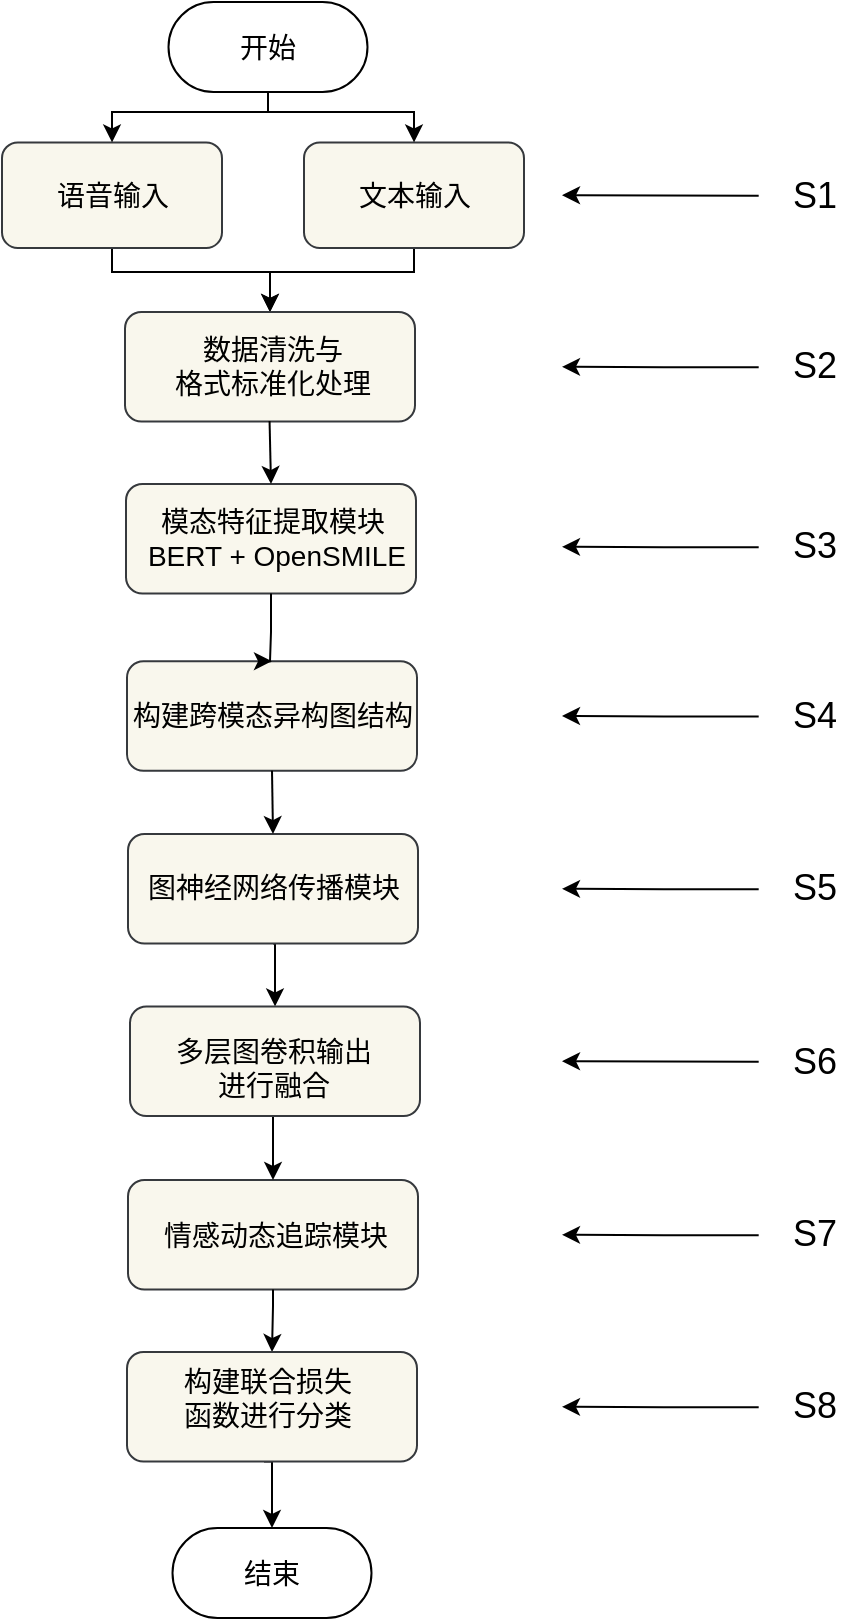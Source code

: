 <mxfile version="26.2.14" pages="4">
  <diagram name="第 1 页" id="-5zLvwGyorfwwbm9Q8AV">
    <mxGraphModel dx="1097" dy="555" grid="1" gridSize="10" guides="1" tooltips="1" connect="1" arrows="1" fold="1" page="1" pageScale="1" pageWidth="827" pageHeight="1169" math="0" shadow="0">
      <root>
        <mxCell id="0" />
        <mxCell id="1" parent="0" />
        <mxCell id="ZwqTz3mZqoYTXEijbGi5-27" value="&lt;span style=&quot;color: rgba(0, 0, 0, 0); font-family: monospace; font-size: 0px; text-align: start; text-wrap-mode: nowrap;&quot;&gt;%3CmxGraphModel%3E%3Croot%3E%3CmxCell%20id%3D%220%22%2F%3E%3CmxCell%20id%3D%221%22%20parent%3D%220%22%2F%3E%3CmxCell%20id%3D%222%22%20value%3D%22%22%20style%3D%22rounded%3D1%3BwhiteSpace%3Dwrap%3Bhtml%3D1%3BfillColor%3D%23f9f7ed%3BstrokeColor%3D%2336393d%3B%22%20vertex%3D%221%22%20parent%3D%221%22%3E%3CmxGeometry%20x%3D%22308%22%20y%3D%22270%22%20width%3D%22145%22%20height%3D%2270%22%20as%3D%22geometry%22%2F%3E%3C%2FmxCell%3E%3C%2Froot%3E%3C%2FmxGraphModel%3E&lt;/span&gt;" style="rounded=1;whiteSpace=wrap;html=1;fillColor=#f9f7ed;strokeColor=#36393d;" vertex="1" parent="1">
          <mxGeometry x="311" y="266" width="145" height="54.8" as="geometry" />
        </mxCell>
        <mxCell id="ZwqTz3mZqoYTXEijbGi5-28" value="&lt;span style=&quot;color: rgba(0, 0, 0, 0); font-family: monospace; font-size: 0px; text-align: start; text-wrap-mode: nowrap;&quot;&gt;%3CmxGraphModel%3E%3Croot%3E%3CmxCell%20id%3D%220%22%2F%3E%3CmxCell%20id%3D%221%22%20parent%3D%220%22%2F%3E%3CmxCell%20id%3D%222%22%20value%3D%22%22%20style%3D%22rounded%3D1%3BwhiteSpace%3Dwrap%3Bhtml%3D1%3BfillColor%3D%23f9f7ed%3BstrokeColor%3D%2336393d%3B%22%20vertex%3D%221%22%20parent%3D%221%22%3E%3CmxGeometry%20x%3D%22308%22%20y%3D%22270%22%20width%3D%22145%22%20height%3D%2270%22%20as%3D%22geometry%22%2F%3E%3C%2FmxCell%3E%3C%2Froot%3E%3C%2FmxGraphModel%3E&lt;/span&gt;" style="rounded=1;whiteSpace=wrap;html=1;fillColor=#f9f7ed;strokeColor=#36393d;" vertex="1" parent="1">
          <mxGeometry x="311.5" y="354.6" width="145" height="54.8" as="geometry" />
        </mxCell>
        <mxCell id="ZwqTz3mZqoYTXEijbGi5-64" style="edgeStyle=orthogonalEdgeStyle;rounded=0;orthogonalLoop=1;jettySize=auto;html=1;exitX=0.5;exitY=1;exitDx=0;exitDy=0;entryX=0.5;entryY=0;entryDx=0;entryDy=0;" edge="1" parent="1" source="ZwqTz3mZqoYTXEijbGi5-29" target="ZwqTz3mZqoYTXEijbGi5-62">
          <mxGeometry relative="1" as="geometry" />
        </mxCell>
        <mxCell id="ZwqTz3mZqoYTXEijbGi5-29" value="&lt;span style=&quot;color: rgba(0, 0, 0, 0); font-family: monospace; font-size: 0px; text-align: start; text-wrap-mode: nowrap;&quot;&gt;%3CmxGraphModel%3E%3Croot%3E%3CmxCell%20id%3D%220%22%2F%3E%3CmxCell%20id%3D%221%22%20parent%3D%220%22%2F%3E%3CmxCell%20id%3D%222%22%20value%3D%22%22%20style%3D%22rounded%3D1%3BwhiteSpace%3Dwrap%3Bhtml%3D1%3BfillColor%3D%23f9f7ed%3BstrokeColor%3D%2336393d%3B%22%20vertex%3D%221%22%20parent%3D%221%22%3E%3CmxGeometry%20x%3D%22308%22%20y%3D%22270%22%20width%3D%22145%22%20height%3D%2270%22%20as%3D%22geometry%22%2F%3E%3C%2FmxCell%3E%3C%2Froot%3E%3C%2FmxGraphModel%3E&lt;/span&gt;" style="rounded=1;whiteSpace=wrap;html=1;fillColor=#f9f7ed;strokeColor=#36393d;" vertex="1" parent="1">
          <mxGeometry x="312" y="441" width="145" height="54.8" as="geometry" />
        </mxCell>
        <mxCell id="ZwqTz3mZqoYTXEijbGi5-30" value="&lt;span style=&quot;color: rgba(0, 0, 0, 0); font-family: monospace; font-size: 0px; text-align: start; text-wrap-mode: nowrap;&quot;&gt;%3CmxGraphModel%3E%3Croot%3E%3CmxCell%20id%3D%220%22%2F%3E%3CmxCell%20id%3D%221%22%20parent%3D%220%22%2F%3E%3CmxCell%20id%3D%222%22%20value%3D%22%22%20style%3D%22rounded%3D1%3BwhiteSpace%3Dwrap%3Bhtml%3D1%3BfillColor%3D%23f9f7ed%3BstrokeColor%3D%2336393d%3B%22%20vertex%3D%221%22%20parent%3D%221%22%3E%3CmxGeometry%20x%3D%22308%22%20y%3D%22270%22%20width%3D%22145%22%20height%3D%2270%22%20as%3D%22geometry%22%2F%3E%3C%2FmxCell%3E%3C%2Froot%3E%3C%2FmxGraphModel%3E&lt;/span&gt;" style="rounded=1;whiteSpace=wrap;html=1;fillColor=#f9f7ed;strokeColor=#36393d;" vertex="1" parent="1">
          <mxGeometry x="312" y="614" width="145" height="54.8" as="geometry" />
        </mxCell>
        <mxCell id="ZwqTz3mZqoYTXEijbGi5-38" style="edgeStyle=orthogonalEdgeStyle;rounded=0;orthogonalLoop=1;jettySize=auto;html=1;exitX=0.5;exitY=1;exitDx=0;exitDy=0;entryX=0.5;entryY=0;entryDx=0;entryDy=0;" edge="1" parent="1" source="ZwqTz3mZqoYTXEijbGi5-3" target="ZwqTz3mZqoYTXEijbGi5-18">
          <mxGeometry relative="1" as="geometry">
            <Array as="points">
              <mxPoint x="304" y="160" />
              <mxPoint x="383" y="160" />
            </Array>
          </mxGeometry>
        </mxCell>
        <mxCell id="ZwqTz3mZqoYTXEijbGi5-3" value="" style="rounded=1;whiteSpace=wrap;html=1;fillColor=#f9f7ed;strokeColor=#36393d;" vertex="1" parent="1">
          <mxGeometry x="249" y="95.2" width="110" height="52.8" as="geometry" />
        </mxCell>
        <mxCell id="ZwqTz3mZqoYTXEijbGi5-6" value="语音输入" style="text;html=1;align=center;verticalAlign=middle;resizable=0;points=[];autosize=1;strokeColor=none;fillColor=none;fontSize=14;" vertex="1" parent="1">
          <mxGeometry x="264" y="107.2" width="80" height="30" as="geometry" />
        </mxCell>
        <mxCell id="ZwqTz3mZqoYTXEijbGi5-39" style="edgeStyle=orthogonalEdgeStyle;rounded=0;orthogonalLoop=1;jettySize=auto;html=1;exitX=0.5;exitY=1;exitDx=0;exitDy=0;entryX=0.5;entryY=0;entryDx=0;entryDy=0;" edge="1" parent="1" source="ZwqTz3mZqoYTXEijbGi5-8" target="ZwqTz3mZqoYTXEijbGi5-18">
          <mxGeometry relative="1" as="geometry">
            <Array as="points">
              <mxPoint x="455" y="160" />
              <mxPoint x="383" y="160" />
            </Array>
          </mxGeometry>
        </mxCell>
        <mxCell id="ZwqTz3mZqoYTXEijbGi5-48" style="edgeStyle=orthogonalEdgeStyle;rounded=0;orthogonalLoop=1;jettySize=auto;html=1;exitX=-0.053;exitY=0.506;exitDx=0;exitDy=0;exitPerimeter=0;" edge="1" parent="1" source="ZwqTz3mZqoYTXEijbGi5-47">
          <mxGeometry relative="1" as="geometry">
            <mxPoint x="529" y="121.6" as="targetPoint" />
            <mxPoint x="589" y="121.583" as="sourcePoint" />
          </mxGeometry>
        </mxCell>
        <mxCell id="ZwqTz3mZqoYTXEijbGi5-8" value="" style="rounded=1;whiteSpace=wrap;html=1;fillColor=#f9f7ed;strokeColor=#36393d;" vertex="1" parent="1">
          <mxGeometry x="400" y="95.2" width="110" height="52.8" as="geometry" />
        </mxCell>
        <mxCell id="ZwqTz3mZqoYTXEijbGi5-9" value="文本输入" style="text;html=1;align=center;verticalAlign=middle;resizable=0;points=[];autosize=1;strokeColor=none;fillColor=none;fontSize=14;" vertex="1" parent="1">
          <mxGeometry x="415" y="107.2" width="80" height="30" as="geometry" />
        </mxCell>
        <mxCell id="ZwqTz3mZqoYTXEijbGi5-14" value="&lt;div&gt;模态特征提取模块&amp;nbsp;&lt;/div&gt;&lt;div&gt;&lt;span style=&quot;background-color: transparent; color: light-dark(rgb(0, 0, 0), rgb(255, 255, 255));&quot;&gt;BERT + OpenSMILE&lt;/span&gt;&lt;/div&gt;" style="text;html=1;align=center;verticalAlign=middle;resizable=0;points=[];autosize=1;strokeColor=none;fillColor=none;fontSize=14;" vertex="1" parent="1">
          <mxGeometry x="311" y="268.4" width="150" height="50" as="geometry" />
        </mxCell>
        <mxCell id="ZwqTz3mZqoYTXEijbGi5-33" style="edgeStyle=orthogonalEdgeStyle;rounded=0;orthogonalLoop=1;jettySize=auto;html=1;exitX=0.5;exitY=1;exitDx=0;exitDy=0;entryX=0.5;entryY=0;entryDx=0;entryDy=0;" edge="1" parent="1" source="ZwqTz3mZqoYTXEijbGi5-17" target="ZwqTz3mZqoYTXEijbGi5-3">
          <mxGeometry relative="1" as="geometry">
            <Array as="points">
              <mxPoint x="382" y="80" />
              <mxPoint x="304" y="80" />
            </Array>
          </mxGeometry>
        </mxCell>
        <mxCell id="ZwqTz3mZqoYTXEijbGi5-34" style="edgeStyle=orthogonalEdgeStyle;rounded=0;orthogonalLoop=1;jettySize=auto;html=1;exitX=0.5;exitY=1;exitDx=0;exitDy=0;entryX=0.5;entryY=0;entryDx=0;entryDy=0;" edge="1" parent="1" source="ZwqTz3mZqoYTXEijbGi5-17" target="ZwqTz3mZqoYTXEijbGi5-8">
          <mxGeometry relative="1" as="geometry">
            <Array as="points">
              <mxPoint x="382" y="80" />
              <mxPoint x="455" y="80" />
            </Array>
          </mxGeometry>
        </mxCell>
        <mxCell id="ZwqTz3mZqoYTXEijbGi5-17" value="开始" style="rounded=1;whiteSpace=wrap;html=1;arcSize=50;fontSize=14;" vertex="1" parent="1">
          <mxGeometry x="332.25" y="25" width="99.5" height="45" as="geometry" />
        </mxCell>
        <mxCell id="ZwqTz3mZqoYTXEijbGi5-18" value="&lt;span style=&quot;color: rgba(0, 0, 0, 0); font-family: monospace; font-size: 0px; text-align: start; text-wrap-mode: nowrap;&quot;&gt;%3CmxGraphModel%3E%3Croot%3E%3CmxCell%20id%3D%220%22%2F%3E%3CmxCell%20id%3D%221%22%20parent%3D%220%22%2F%3E%3CmxCell%20id%3D%222%22%20value%3D%22%22%20style%3D%22rounded%3D1%3BwhiteSpace%3Dwrap%3Bhtml%3D1%3BfillColor%3D%23f9f7ed%3BstrokeColor%3D%2336393d%3B%22%20vertex%3D%221%22%20parent%3D%221%22%3E%3CmxGeometry%20x%3D%22308%22%20y%3D%22270%22%20width%3D%22145%22%20height%3D%2270%22%20as%3D%22geometry%22%2F%3E%3C%2FmxCell%3E%3C%2Froot%3E%3C%2FmxGraphModel%3E&lt;/span&gt;" style="rounded=1;whiteSpace=wrap;html=1;fillColor=#f9f7ed;strokeColor=#36393d;" vertex="1" parent="1">
          <mxGeometry x="310.5" y="180" width="145" height="54.8" as="geometry" />
        </mxCell>
        <mxCell id="ZwqTz3mZqoYTXEijbGi5-40" style="edgeStyle=orthogonalEdgeStyle;rounded=0;orthogonalLoop=1;jettySize=auto;html=1;entryX=0.5;entryY=0;entryDx=0;entryDy=0;exitX=0.494;exitY=1.049;exitDx=0;exitDy=0;exitPerimeter=0;" edge="1" parent="1" source="ZwqTz3mZqoYTXEijbGi5-19" target="ZwqTz3mZqoYTXEijbGi5-27">
          <mxGeometry relative="1" as="geometry" />
        </mxCell>
        <mxCell id="ZwqTz3mZqoYTXEijbGi5-19" value="数据清洗与&lt;div&gt;格式标准化处理&lt;/div&gt;" style="text;html=1;align=center;verticalAlign=middle;resizable=0;points=[];autosize=1;strokeColor=none;fillColor=none;fontSize=14;" vertex="1" parent="1">
          <mxGeometry x="323.5" y="182" width="120" height="50" as="geometry" />
        </mxCell>
        <mxCell id="ZwqTz3mZqoYTXEijbGi5-23" value="&lt;font face=&quot;Helvetica&quot;&gt;构建跨模态异构图结构&lt;/font&gt;" style="text;html=1;align=center;verticalAlign=middle;resizable=0;points=[];autosize=1;strokeColor=none;fillColor=none;fontSize=14;" vertex="1" parent="1">
          <mxGeometry x="303.5" y="367" width="160" height="30" as="geometry" />
        </mxCell>
        <mxCell id="ZwqTz3mZqoYTXEijbGi5-24" value="图神经网络传播模块" style="text;whiteSpace=wrap;fontSize=14;" vertex="1" parent="1">
          <mxGeometry x="320" y="453.4" width="140" height="40" as="geometry" />
        </mxCell>
        <mxCell id="ZwqTz3mZqoYTXEijbGi5-45" style="edgeStyle=orthogonalEdgeStyle;rounded=0;orthogonalLoop=1;jettySize=auto;html=1;exitX=0.5;exitY=1;exitDx=0;exitDy=0;entryX=0.5;entryY=0;entryDx=0;entryDy=0;" edge="1" parent="1" source="ZwqTz3mZqoYTXEijbGi5-30" target="ZwqTz3mZqoYTXEijbGi5-31">
          <mxGeometry relative="1" as="geometry">
            <Array as="points">
              <mxPoint x="385" y="677" />
              <mxPoint x="384" y="677" />
            </Array>
          </mxGeometry>
        </mxCell>
        <mxCell id="ZwqTz3mZqoYTXEijbGi5-25" value="情感动态追踪模块" style="text;whiteSpace=wrap;fontSize=14;" vertex="1" parent="1">
          <mxGeometry x="328" y="626.8" width="130" height="39.2" as="geometry" />
        </mxCell>
        <mxCell id="ZwqTz3mZqoYTXEijbGi5-46" style="edgeStyle=orthogonalEdgeStyle;rounded=0;orthogonalLoop=1;jettySize=auto;html=1;exitX=0.5;exitY=1;exitDx=0;exitDy=0;entryX=0.5;entryY=0;entryDx=0;entryDy=0;" edge="1" parent="1" target="ZwqTz3mZqoYTXEijbGi5-32">
          <mxGeometry relative="1" as="geometry">
            <mxPoint x="380" y="754.8" as="sourcePoint" />
          </mxGeometry>
        </mxCell>
        <mxCell id="ZwqTz3mZqoYTXEijbGi5-31" value="&lt;span style=&quot;color: rgba(0, 0, 0, 0); font-family: monospace; font-size: 0px; text-align: start; text-wrap-mode: nowrap;&quot;&gt;%3CmxGraphModel%3E%3Croot%3E%3CmxCell%20id%3D%220%22%2F%3E%3CmxCell%20id%3D%221%22%20parent%3D%220%22%2F%3E%3CmxCell%20id%3D%222%22%20value%3D%22%22%20style%3D%22rounded%3D1%3BwhiteSpace%3Dwrap%3Bhtml%3D1%3BfillColor%3D%23f9f7ed%3BstrokeColor%3D%2336393d%3B%22%20vertex%3D%221%22%20parent%3D%221%22%3E%3CmxGeometry%20x%3D%22308%22%20y%3D%22270%22%20width%3D%22145%22%20height%3D%2270%22%20as%3D%22geometry%22%2F%3E%3C%2FmxCell%3E%3C%2Froot%3E%3C%2FmxGraphModel%3E&lt;/span&gt;" style="rounded=1;whiteSpace=wrap;html=1;fillColor=#f9f7ed;strokeColor=#36393d;" vertex="1" parent="1">
          <mxGeometry x="311.5" y="700" width="145" height="54.8" as="geometry" />
        </mxCell>
        <mxCell id="ZwqTz3mZqoYTXEijbGi5-26" value="&lt;span style=&quot;color: black;&quot;&gt;构建联合损失&lt;/span&gt;&lt;div&gt;&lt;span style=&quot;color: black;&quot;&gt;函数进行分类&lt;/span&gt;&lt;/div&gt;" style="text;whiteSpace=wrap;html=1;fontFamily=Helvetica;fontSize=14;" vertex="1" parent="1">
          <mxGeometry x="338" y="700.4" width="160" height="40" as="geometry" />
        </mxCell>
        <mxCell id="ZwqTz3mZqoYTXEijbGi5-32" value="结束" style="rounded=1;whiteSpace=wrap;html=1;arcSize=50;fontSize=14;" vertex="1" parent="1">
          <mxGeometry x="334.25" y="788" width="99.5" height="45" as="geometry" />
        </mxCell>
        <mxCell id="ZwqTz3mZqoYTXEijbGi5-41" style="edgeStyle=orthogonalEdgeStyle;rounded=0;orthogonalLoop=1;jettySize=auto;html=1;entryX=0.5;entryY=0;entryDx=0;entryDy=0;exitX=0.5;exitY=1;exitDx=0;exitDy=0;" edge="1" parent="1" source="ZwqTz3mZqoYTXEijbGi5-27" target="ZwqTz3mZqoYTXEijbGi5-28">
          <mxGeometry relative="1" as="geometry">
            <mxPoint x="380" y="330" as="sourcePoint" />
            <Array as="points">
              <mxPoint x="383" y="340" />
              <mxPoint x="383" y="340" />
            </Array>
          </mxGeometry>
        </mxCell>
        <mxCell id="ZwqTz3mZqoYTXEijbGi5-42" style="edgeStyle=orthogonalEdgeStyle;rounded=0;orthogonalLoop=1;jettySize=auto;html=1;exitX=0.5;exitY=1;exitDx=0;exitDy=0;entryX=0.5;entryY=0;entryDx=0;entryDy=0;" edge="1" parent="1" source="ZwqTz3mZqoYTXEijbGi5-28" target="ZwqTz3mZqoYTXEijbGi5-29">
          <mxGeometry relative="1" as="geometry">
            <mxPoint x="295" y="450" as="targetPoint" />
          </mxGeometry>
        </mxCell>
        <mxCell id="ZwqTz3mZqoYTXEijbGi5-47" value="S1" style="text;html=1;align=center;verticalAlign=middle;resizable=0;points=[];autosize=1;strokeColor=none;fillColor=none;fontSize=18;" vertex="1" parent="1">
          <mxGeometry x="630" y="101.6" width="50" height="40" as="geometry" />
        </mxCell>
        <mxCell id="ZwqTz3mZqoYTXEijbGi5-49" style="edgeStyle=orthogonalEdgeStyle;rounded=0;orthogonalLoop=1;jettySize=auto;html=1;exitX=-0.053;exitY=0.506;exitDx=0;exitDy=0;exitPerimeter=0;" edge="1" parent="1" source="ZwqTz3mZqoYTXEijbGi5-50">
          <mxGeometry relative="1" as="geometry">
            <mxPoint x="529" y="207.4" as="targetPoint" />
            <mxPoint x="589" y="207.383" as="sourcePoint" />
          </mxGeometry>
        </mxCell>
        <mxCell id="ZwqTz3mZqoYTXEijbGi5-50" value="S2" style="text;html=1;align=center;verticalAlign=middle;resizable=0;points=[];autosize=1;strokeColor=none;fillColor=none;fontSize=18;" vertex="1" parent="1">
          <mxGeometry x="630" y="187.4" width="50" height="40" as="geometry" />
        </mxCell>
        <mxCell id="ZwqTz3mZqoYTXEijbGi5-51" style="edgeStyle=orthogonalEdgeStyle;rounded=0;orthogonalLoop=1;jettySize=auto;html=1;exitX=-0.053;exitY=0.506;exitDx=0;exitDy=0;exitPerimeter=0;" edge="1" parent="1" source="ZwqTz3mZqoYTXEijbGi5-52">
          <mxGeometry relative="1" as="geometry">
            <mxPoint x="529" y="297.4" as="targetPoint" />
            <mxPoint x="589" y="297.383" as="sourcePoint" />
          </mxGeometry>
        </mxCell>
        <mxCell id="ZwqTz3mZqoYTXEijbGi5-52" value="S3" style="text;html=1;align=center;verticalAlign=middle;resizable=0;points=[];autosize=1;strokeColor=none;fillColor=none;fontSize=18;" vertex="1" parent="1">
          <mxGeometry x="630" y="277.4" width="50" height="40" as="geometry" />
        </mxCell>
        <mxCell id="ZwqTz3mZqoYTXEijbGi5-53" style="edgeStyle=orthogonalEdgeStyle;rounded=0;orthogonalLoop=1;jettySize=auto;html=1;exitX=-0.053;exitY=0.506;exitDx=0;exitDy=0;exitPerimeter=0;" edge="1" parent="1" source="ZwqTz3mZqoYTXEijbGi5-54">
          <mxGeometry relative="1" as="geometry">
            <mxPoint x="529" y="382" as="targetPoint" />
            <mxPoint x="589" y="381.983" as="sourcePoint" />
          </mxGeometry>
        </mxCell>
        <mxCell id="ZwqTz3mZqoYTXEijbGi5-54" value="S4" style="text;html=1;align=center;verticalAlign=middle;resizable=0;points=[];autosize=1;strokeColor=none;fillColor=none;fontSize=18;" vertex="1" parent="1">
          <mxGeometry x="630" y="362" width="50" height="40" as="geometry" />
        </mxCell>
        <mxCell id="ZwqTz3mZqoYTXEijbGi5-55" style="edgeStyle=orthogonalEdgeStyle;rounded=0;orthogonalLoop=1;jettySize=auto;html=1;exitX=-0.053;exitY=0.506;exitDx=0;exitDy=0;exitPerimeter=0;" edge="1" parent="1" source="ZwqTz3mZqoYTXEijbGi5-56">
          <mxGeometry relative="1" as="geometry">
            <mxPoint x="529" y="468.4" as="targetPoint" />
            <mxPoint x="589" y="468.383" as="sourcePoint" />
          </mxGeometry>
        </mxCell>
        <mxCell id="ZwqTz3mZqoYTXEijbGi5-56" value="S5" style="text;html=1;align=center;verticalAlign=middle;resizable=0;points=[];autosize=1;strokeColor=none;fillColor=none;fontSize=18;" vertex="1" parent="1">
          <mxGeometry x="630" y="448.4" width="50" height="40" as="geometry" />
        </mxCell>
        <mxCell id="ZwqTz3mZqoYTXEijbGi5-57" style="edgeStyle=orthogonalEdgeStyle;rounded=0;orthogonalLoop=1;jettySize=auto;html=1;exitX=-0.053;exitY=0.506;exitDx=0;exitDy=0;exitPerimeter=0;" edge="1" parent="1" source="ZwqTz3mZqoYTXEijbGi5-58">
          <mxGeometry relative="1" as="geometry">
            <mxPoint x="529" y="554.6" as="targetPoint" />
            <mxPoint x="589" y="554.583" as="sourcePoint" />
          </mxGeometry>
        </mxCell>
        <mxCell id="ZwqTz3mZqoYTXEijbGi5-58" value="S6" style="text;html=1;align=center;verticalAlign=middle;resizable=0;points=[];autosize=1;strokeColor=none;fillColor=none;fontSize=18;" vertex="1" parent="1">
          <mxGeometry x="630" y="534.6" width="50" height="40" as="geometry" />
        </mxCell>
        <mxCell id="ZwqTz3mZqoYTXEijbGi5-65" style="edgeStyle=orthogonalEdgeStyle;rounded=0;orthogonalLoop=1;jettySize=auto;html=1;exitX=0.5;exitY=1;exitDx=0;exitDy=0;entryX=0.5;entryY=0;entryDx=0;entryDy=0;" edge="1" parent="1" source="ZwqTz3mZqoYTXEijbGi5-62" target="ZwqTz3mZqoYTXEijbGi5-30">
          <mxGeometry relative="1" as="geometry" />
        </mxCell>
        <mxCell id="ZwqTz3mZqoYTXEijbGi5-62" value="&lt;span style=&quot;color: rgba(0, 0, 0, 0); font-family: monospace; font-size: 0px; text-align: start; text-wrap-mode: nowrap;&quot;&gt;%3CmxGraphModel%3E%3Croot%3E%3CmxCell%20id%3D%220%22%2F%3E%3CmxCell%20id%3D%221%22%20parent%3D%220%22%2F%3E%3CmxCell%20id%3D%222%22%20value%3D%22%22%20style%3D%22rounded%3D1%3BwhiteSpace%3Dwrap%3Bhtml%3D1%3BfillColor%3D%23f9f7ed%3BstrokeColor%3D%2336393d%3B%22%20vertex%3D%221%22%20parent%3D%221%22%3E%3CmxGeometry%20x%3D%22308%22%20y%3D%22270%22%20width%3D%22145%22%20height%3D%2270%22%20as%3D%22geometry%22%2F%3E%3C%2FmxCell%3E%3C%2Froot%3E%3C%2FmxGraphModel%3E&lt;/span&gt;" style="rounded=1;whiteSpace=wrap;html=1;fillColor=#f9f7ed;strokeColor=#36393d;" vertex="1" parent="1">
          <mxGeometry x="313" y="527.2" width="145" height="54.8" as="geometry" />
        </mxCell>
        <mxCell id="ZwqTz3mZqoYTXEijbGi5-63" value="多层图卷积输出&#xa;进行融合" style="text;whiteSpace=wrap;fontSize=14;fontFamily=Helvetica;align=center;" vertex="1" parent="1">
          <mxGeometry x="320" y="535" width="130" height="39.2" as="geometry" />
        </mxCell>
        <mxCell id="ZwqTz3mZqoYTXEijbGi5-66" style="edgeStyle=orthogonalEdgeStyle;rounded=0;orthogonalLoop=1;jettySize=auto;html=1;exitX=-0.053;exitY=0.506;exitDx=0;exitDy=0;exitPerimeter=0;" edge="1" parent="1" source="ZwqTz3mZqoYTXEijbGi5-67">
          <mxGeometry relative="1" as="geometry">
            <mxPoint x="529" y="641.4" as="targetPoint" />
            <mxPoint x="589" y="641.383" as="sourcePoint" />
          </mxGeometry>
        </mxCell>
        <mxCell id="ZwqTz3mZqoYTXEijbGi5-67" value="S7" style="text;html=1;align=center;verticalAlign=middle;resizable=0;points=[];autosize=1;strokeColor=none;fillColor=none;fontSize=18;" vertex="1" parent="1">
          <mxGeometry x="630" y="621.4" width="50" height="40" as="geometry" />
        </mxCell>
        <mxCell id="ZwqTz3mZqoYTXEijbGi5-68" style="edgeStyle=orthogonalEdgeStyle;rounded=0;orthogonalLoop=1;jettySize=auto;html=1;exitX=-0.053;exitY=0.506;exitDx=0;exitDy=0;exitPerimeter=0;" edge="1" parent="1" source="ZwqTz3mZqoYTXEijbGi5-69">
          <mxGeometry relative="1" as="geometry">
            <mxPoint x="529" y="727.4" as="targetPoint" />
            <mxPoint x="589" y="727.383" as="sourcePoint" />
          </mxGeometry>
        </mxCell>
        <mxCell id="ZwqTz3mZqoYTXEijbGi5-69" value="S8" style="text;html=1;align=center;verticalAlign=middle;resizable=0;points=[];autosize=1;strokeColor=none;fillColor=none;fontSize=18;" vertex="1" parent="1">
          <mxGeometry x="630" y="707.4" width="50" height="40" as="geometry" />
        </mxCell>
      </root>
    </mxGraphModel>
  </diagram>
  <diagram id="EuI00f7eMxL9SPN2Km0p" name="第 2 页">
    <mxGraphModel dx="906" dy="458" grid="1" gridSize="10" guides="1" tooltips="1" connect="1" arrows="1" fold="1" page="1" pageScale="1" pageWidth="827" pageHeight="1169" math="1" shadow="0">
      <root>
        <mxCell id="0" />
        <mxCell id="1" parent="0" />
        <mxCell id="hA0fMBqewa4rZoV8Xg7_-34" value="" style="rounded=1;whiteSpace=wrap;html=1;fillColor=#f9f7ed;strokeColor=#36393d;" vertex="1" parent="1">
          <mxGeometry x="307.5" y="506" width="154.5" height="52.8" as="geometry" />
        </mxCell>
        <mxCell id="hA0fMBqewa4rZoV8Xg7_-30" value="" style="rounded=1;whiteSpace=wrap;html=1;fillColor=#f9f7ed;strokeColor=#36393d;" vertex="1" parent="1">
          <mxGeometry x="308.5" y="425" width="154.5" height="52.8" as="geometry" />
        </mxCell>
        <mxCell id="hA0fMBqewa4rZoV8Xg7_-27" value="" style="rounded=1;whiteSpace=wrap;html=1;fillColor=#f9f7ed;strokeColor=#36393d;" vertex="1" parent="1">
          <mxGeometry x="297.25" y="342.6" width="176.75" height="52.8" as="geometry" />
        </mxCell>
        <mxCell id="hA0fMBqewa4rZoV8Xg7_-28" style="edgeStyle=orthogonalEdgeStyle;rounded=0;orthogonalLoop=1;jettySize=auto;html=1;exitX=0.5;exitY=1;exitDx=0;exitDy=0;entryX=0.5;entryY=0;entryDx=0;entryDy=0;" edge="1" parent="1" source="hA0fMBqewa4rZoV8Xg7_-22" target="hA0fMBqewa4rZoV8Xg7_-27">
          <mxGeometry relative="1" as="geometry" />
        </mxCell>
        <mxCell id="hA0fMBqewa4rZoV8Xg7_-22" value="" style="rounded=1;whiteSpace=wrap;html=1;fillColor=#f9f7ed;strokeColor=#36393d;" vertex="1" parent="1">
          <mxGeometry x="315.5" y="260.2" width="137.5" height="52.8" as="geometry" />
        </mxCell>
        <mxCell id="hA0fMBqewa4rZoV8Xg7_-25" style="edgeStyle=orthogonalEdgeStyle;rounded=0;orthogonalLoop=1;jettySize=auto;html=1;entryX=0.5;entryY=0;entryDx=0;entryDy=0;" edge="1" parent="1" source="hA0fMBqewa4rZoV8Xg7_-18" target="hA0fMBqewa4rZoV8Xg7_-22">
          <mxGeometry relative="1" as="geometry">
            <Array as="points">
              <mxPoint x="455" y="250" />
              <mxPoint x="384" y="250" />
            </Array>
          </mxGeometry>
        </mxCell>
        <mxCell id="hA0fMBqewa4rZoV8Xg7_-18" value="" style="rounded=1;whiteSpace=wrap;html=1;fillColor=#f9f7ed;strokeColor=#36393d;" vertex="1" parent="1">
          <mxGeometry x="395.5" y="179.2" width="119" height="52.8" as="geometry" />
        </mxCell>
        <mxCell id="hA0fMBqewa4rZoV8Xg7_-1" value="" style="rounded=1;whiteSpace=wrap;html=1;fillColor=#f9f7ed;strokeColor=#36393d;" vertex="1" parent="1">
          <mxGeometry x="249" y="95.2" width="110" height="52.8" as="geometry" />
        </mxCell>
        <mxCell id="hA0fMBqewa4rZoV8Xg7_-2" value="文本特征序列" style="text;html=1;align=center;verticalAlign=middle;resizable=0;points=[];autosize=1;strokeColor=none;fillColor=none;fontSize=14;" vertex="1" parent="1">
          <mxGeometry x="249" y="97.2" width="110" height="30" as="geometry" />
        </mxCell>
        <mxCell id="hA0fMBqewa4rZoV8Xg7_-3" value="" style="rounded=1;whiteSpace=wrap;html=1;fillColor=#f9f7ed;strokeColor=#36393d;" vertex="1" parent="1">
          <mxGeometry x="400" y="95.2" width="110" height="52.8" as="geometry" />
        </mxCell>
        <mxCell id="hA0fMBqewa4rZoV8Xg7_-4" value="&amp;nbsp;语音特征序列" style="text;html=1;align=center;verticalAlign=middle;resizable=0;points=[];autosize=1;strokeColor=none;fillColor=none;fontSize=14;" vertex="1" parent="1">
          <mxGeometry x="400" y="97.2" width="110" height="30" as="geometry" />
        </mxCell>
        <mxCell id="hA0fMBqewa4rZoV8Xg7_-5" style="edgeStyle=orthogonalEdgeStyle;rounded=0;orthogonalLoop=1;jettySize=auto;html=1;exitX=0.5;exitY=1;exitDx=0;exitDy=0;entryX=0.5;entryY=0;entryDx=0;entryDy=0;" edge="1" parent="1" source="hA0fMBqewa4rZoV8Xg7_-7" target="hA0fMBqewa4rZoV8Xg7_-1">
          <mxGeometry relative="1" as="geometry">
            <Array as="points">
              <mxPoint x="382" y="80" />
              <mxPoint x="304" y="80" />
            </Array>
          </mxGeometry>
        </mxCell>
        <mxCell id="hA0fMBqewa4rZoV8Xg7_-6" style="edgeStyle=orthogonalEdgeStyle;rounded=0;orthogonalLoop=1;jettySize=auto;html=1;exitX=0.5;exitY=1;exitDx=0;exitDy=0;entryX=0.5;entryY=0;entryDx=0;entryDy=0;" edge="1" parent="1" source="hA0fMBqewa4rZoV8Xg7_-7" target="hA0fMBqewa4rZoV8Xg7_-3">
          <mxGeometry relative="1" as="geometry">
            <Array as="points">
              <mxPoint x="382" y="80" />
              <mxPoint x="455" y="80" />
            </Array>
          </mxGeometry>
        </mxCell>
        <mxCell id="hA0fMBqewa4rZoV8Xg7_-7" value="开始" style="rounded=1;whiteSpace=wrap;html=1;arcSize=50;fontSize=14;" vertex="1" parent="1">
          <mxGeometry x="332.25" y="25" width="99.5" height="45" as="geometry" />
        </mxCell>
        <mxCell id="hA0fMBqewa4rZoV8Xg7_-8" value="&lt;svg xmlns=&quot;http://www.w3.org/2000/svg&quot; width=&quot;2.059ex&quot; height=&quot;2.501ex&quot; role=&quot;img&quot; viewBox=&quot;0 -805.6 910.3 1105.6&quot; xmlns:xlink=&quot;http://www.w3.org/1999/xlink&quot; style=&quot;vertical-align: -0.679ex;&quot;&gt;&lt;defs&gt;&lt;path id=&quot;MJX-1-TEX-I-1D465&quot; d=&quot;M52 289Q59 331 106 386T222 442Q257 442 286 424T329 379Q371 442 430 442Q467 442 494 420T522 361Q522 332 508 314T481 292T458 288Q439 288 427 299T415 328Q415 374 465 391Q454 404 425 404Q412 404 406 402Q368 386 350 336Q290 115 290 78Q290 50 306 38T341 26Q378 26 414 59T463 140Q466 150 469 151T485 153H489Q504 153 504 145Q504 144 502 134Q486 77 440 33T333 -11Q263 -11 227 52Q186 -10 133 -10H127Q78 -10 57 16T35 71Q35 103 54 123T99 143Q142 143 142 101Q142 81 130 66T107 46T94 41L91 40Q91 39 97 36T113 29T132 26Q168 26 194 71Q203 87 217 139T245 247T261 313Q266 340 266 352Q266 380 251 392T217 404Q177 404 142 372T93 290Q91 281 88 280T72 278H58Q52 284 52 289Z&quot;&gt;&lt;/path&gt;&lt;path id=&quot;MJX-1-TEX-I-1D461&quot; d=&quot;M26 385Q19 392 19 395Q19 399 22 411T27 425Q29 430 36 430T87 431H140L159 511Q162 522 166 540T173 566T179 586T187 603T197 615T211 624T229 626Q247 625 254 615T261 596Q261 589 252 549T232 470L222 433Q222 431 272 431H323Q330 424 330 420Q330 398 317 385H210L174 240Q135 80 135 68Q135 26 162 26Q197 26 230 60T283 144Q285 150 288 151T303 153H307Q322 153 322 145Q322 142 319 133Q314 117 301 95T267 48T216 6T155 -11Q125 -11 98 4T59 56Q57 64 57 83V101L92 241Q127 382 128 383Q128 385 77 385H26Z&quot;&gt;&lt;/path&gt;&lt;path id=&quot;MJX-1-TEX-I-1D456&quot; d=&quot;M184 600Q184 624 203 642T247 661Q265 661 277 649T290 619Q290 596 270 577T226 557Q211 557 198 567T184 600ZM21 287Q21 295 30 318T54 369T98 420T158 442Q197 442 223 419T250 357Q250 340 236 301T196 196T154 83Q149 61 149 51Q149 26 166 26Q175 26 185 29T208 43T235 78T260 137Q263 149 265 151T282 153Q302 153 302 143Q302 135 293 112T268 61T223 11T161 -11Q129 -11 102 10T74 74Q74 91 79 106T122 220Q160 321 166 341T173 380Q173 404 156 404H154Q124 404 99 371T61 287Q60 286 59 284T58 281T56 279T53 278T49 278T41 278H27Q21 284 21 287Z&quot;&gt;&lt;/path&gt;&lt;/defs&gt;&lt;g stroke=&quot;currentColor&quot; fill=&quot;currentColor&quot; stroke-width=&quot;0&quot; transform=&quot;scale(1,-1)&quot;&gt;&lt;g data-mml-node=&quot;math&quot;&gt;&lt;g data-mml-node=&quot;msubsup&quot;&gt;&lt;g data-mml-node=&quot;mi&quot;&gt;&lt;use data-c=&quot;1D465&quot; xlink:href=&quot;#MJX-1-TEX-I-1D465&quot;&gt;&lt;/use&gt;&lt;/g&gt;&lt;g data-mml-node=&quot;mi&quot; transform=&quot;translate(605,363) scale(0.707)&quot;&gt;&lt;use data-c=&quot;1D461&quot; xlink:href=&quot;#MJX-1-TEX-I-1D461&quot;&gt;&lt;/use&gt;&lt;/g&gt;&lt;g data-mml-node=&quot;mi&quot; transform=&quot;translate(605,-292.2) scale(0.707)&quot;&gt;&lt;use data-c=&quot;1D456&quot; xlink:href=&quot;#MJX-1-TEX-I-1D456&quot;&gt;&lt;/use&gt;&lt;/g&gt;&lt;/g&gt;&lt;/g&gt;&lt;/g&gt;&lt;/svg&gt;" style="text;html=1;align=center;verticalAlign=middle;resizable=0;points=[];autosize=1;strokeColor=none;fillColor=none;fontSize=14;fontStyle=1" vertex="1" parent="1">
          <mxGeometry x="280" y="118" width="40" height="30" as="geometry" />
        </mxCell>
        <mxCell id="hA0fMBqewa4rZoV8Xg7_-9" value="\( x_i^a \)" style="text;html=1;align=center;verticalAlign=middle;resizable=0;points=[];autosize=1;strokeColor=none;fillColor=none;fontSize=14;fontStyle=1" vertex="1" parent="1">
          <mxGeometry x="415" y="118" width="80" height="30" as="geometry" />
        </mxCell>
        <mxCell id="hA0fMBqewa4rZoV8Xg7_-24" style="edgeStyle=orthogonalEdgeStyle;rounded=0;orthogonalLoop=1;jettySize=auto;html=1;exitX=0.5;exitY=1;exitDx=0;exitDy=0;entryX=0.5;entryY=0;entryDx=0;entryDy=0;" edge="1" parent="1" source="hA0fMBqewa4rZoV8Xg7_-10" target="hA0fMBqewa4rZoV8Xg7_-22">
          <mxGeometry relative="1" as="geometry">
            <mxPoint x="350" y="250" as="targetPoint" />
            <Array as="points">
              <mxPoint x="305" y="250" />
              <mxPoint x="384" y="250" />
            </Array>
          </mxGeometry>
        </mxCell>
        <mxCell id="hA0fMBqewa4rZoV8Xg7_-10" value="" style="rounded=1;whiteSpace=wrap;html=1;fillColor=#f9f7ed;strokeColor=#36393d;" vertex="1" parent="1">
          <mxGeometry x="245" y="179.2" width="119" height="52.8" as="geometry" />
        </mxCell>
        <mxCell id="hA0fMBqewa4rZoV8Xg7_-11" value="构造文本模态节点" style="text;html=1;align=center;verticalAlign=middle;resizable=0;points=[];autosize=1;strokeColor=none;fillColor=none;fontSize=14;" vertex="1" parent="1">
          <mxGeometry x="234" y="181.2" width="140" height="30" as="geometry" />
        </mxCell>
        <mxCell id="hA0fMBqewa4rZoV8Xg7_-13" value="&amp;nbsp;构造语音模态节点" style="text;html=1;align=center;verticalAlign=middle;resizable=0;points=[];autosize=1;strokeColor=none;fillColor=none;fontSize=14;" vertex="1" parent="1">
          <mxGeometry x="385" y="181.2" width="140" height="30" as="geometry" />
        </mxCell>
        <mxCell id="hA0fMBqewa4rZoV8Xg7_-14" style="edgeStyle=orthogonalEdgeStyle;rounded=0;orthogonalLoop=1;jettySize=auto;html=1;exitX=0.5;exitY=1;exitDx=0;exitDy=0;entryX=0.5;entryY=0;entryDx=0;entryDy=0;" edge="1" parent="1" target="hA0fMBqewa4rZoV8Xg7_-10" source="hA0fMBqewa4rZoV8Xg7_-1">
          <mxGeometry relative="1" as="geometry">
            <Array as="points">
              <mxPoint x="304" y="170" />
              <mxPoint x="305" y="170" />
            </Array>
            <mxPoint x="350" y="160" as="sourcePoint" />
            <mxPoint x="290" y="170" as="targetPoint" />
          </mxGeometry>
        </mxCell>
        <mxCell id="hA0fMBqewa4rZoV8Xg7_-15" style="edgeStyle=orthogonalEdgeStyle;rounded=0;orthogonalLoop=1;jettySize=auto;html=1;entryX=0.5;entryY=-0.024;entryDx=0;entryDy=0;exitX=0.5;exitY=1;exitDx=0;exitDy=0;entryPerimeter=0;" edge="1" parent="1" target="hA0fMBqewa4rZoV8Xg7_-13" source="hA0fMBqewa4rZoV8Xg7_-3">
          <mxGeometry relative="1" as="geometry">
            <Array as="points" />
            <mxPoint x="390" y="150" as="sourcePoint" />
            <mxPoint x="455" y="185.2" as="targetPoint" />
          </mxGeometry>
        </mxCell>
        <mxCell id="hA0fMBqewa4rZoV8Xg7_-19" value="\( v_i^t \in V_t \)&amp;nbsp;" style="text;html=1;align=center;verticalAlign=middle;resizable=0;points=[];autosize=1;strokeColor=none;fillColor=none;fontSize=14;" vertex="1" parent="1">
          <mxGeometry x="243" y="201" width="120" height="30" as="geometry" />
        </mxCell>
        <mxCell id="hA0fMBqewa4rZoV8Xg7_-20" value="\( v_i^a \in V_a \)" style="text;whiteSpace=wrap;fontSize=14;" vertex="1" parent="1">
          <mxGeometry x="425" y="199.6" width="70" height="32" as="geometry" />
        </mxCell>
        <mxCell id="hA0fMBqewa4rZoV8Xg7_-21" value="构建异构图节点集合 \( V \)" style="text;whiteSpace=wrap;" vertex="1" parent="1">
          <mxGeometry x="322" y="261" width="131" height="30" as="geometry" />
        </mxCell>
        <mxCell id="hA0fMBqewa4rZoV8Xg7_-23" value="\( V = V_t \cup V_a \)" style="text;whiteSpace=wrap;" vertex="1" parent="1">
          <mxGeometry x="340.12" y="285" width="91" height="29" as="geometry" />
        </mxCell>
        <mxCell id="hA0fMBqewa4rZoV8Xg7_-35" style="edgeStyle=orthogonalEdgeStyle;rounded=0;orthogonalLoop=1;jettySize=auto;html=1;entryX=0.5;entryY=0;entryDx=0;entryDy=0;" edge="1" parent="1" source="hA0fMBqewa4rZoV8Xg7_-26" target="hA0fMBqewa4rZoV8Xg7_-30">
          <mxGeometry relative="1" as="geometry" />
        </mxCell>
        <mxCell id="hA0fMBqewa4rZoV8Xg7_-26" value="滑动窗口跨模态异构边&#xa;若 \( |i - j| \leq k \)，连接 \( v_i^t \leftrightarrow v_j^a \)" style="text;whiteSpace=wrap;align=center;" vertex="1" parent="1">
          <mxGeometry x="301.68" y="348.4" width="167.88" height="50" as="geometry" />
        </mxCell>
        <mxCell id="hA0fMBqewa4rZoV8Xg7_-36" style="edgeStyle=orthogonalEdgeStyle;rounded=0;orthogonalLoop=1;jettySize=auto;html=1;entryX=0.5;entryY=0;entryDx=0;entryDy=0;" edge="1" parent="1" source="hA0fMBqewa4rZoV8Xg7_-29" target="hA0fMBqewa4rZoV8Xg7_-34">
          <mxGeometry relative="1" as="geometry" />
        </mxCell>
        <mxCell id="hA0fMBqewa4rZoV8Xg7_-29" value="初始化跨模态边集合 \( E_{inter} \)&#xa;所有边权 \( \alpha_{ij} \gets 1 \) 可训练" style="text;whiteSpace=wrap;align=center;" vertex="1" parent="1">
          <mxGeometry x="305.5" y="428" width="157.5" height="50" as="geometry" />
        </mxCell>
        <mxCell id="hA0fMBqewa4rZoV8Xg7_-39" style="edgeStyle=orthogonalEdgeStyle;rounded=0;orthogonalLoop=1;jettySize=auto;html=1;entryX=0.5;entryY=0;entryDx=0;entryDy=0;exitX=0.452;exitY=1.015;exitDx=0;exitDy=0;exitPerimeter=0;" edge="1" parent="1" source="hA0fMBqewa4rZoV8Xg7_-31" target="hA0fMBqewa4rZoV8Xg7_-38">
          <mxGeometry relative="1" as="geometry" />
        </mxCell>
        <mxCell id="hA0fMBqewa4rZoV8Xg7_-31" value="构造邻接矩阵 \( A \in \mathbb{R}^{N \times N} \)" style="text;whiteSpace=wrap;" vertex="1" parent="1">
          <mxGeometry x="315.5" y="518.8" width="150" height="40" as="geometry" />
        </mxCell>
        <mxCell id="hA0fMBqewa4rZoV8Xg7_-38" value="结束" style="rounded=1;whiteSpace=wrap;html=1;arcSize=50;fontSize=14;" vertex="1" parent="1">
          <mxGeometry x="335" y="585" width="99.5" height="45" as="geometry" />
        </mxCell>
        <mxCell id="J81hSC4ae_Rp8LkcQhhj-1" style="edgeStyle=orthogonalEdgeStyle;rounded=0;orthogonalLoop=1;jettySize=auto;html=1;exitX=-0.053;exitY=0.506;exitDx=0;exitDy=0;exitPerimeter=0;" edge="1" parent="1" source="J81hSC4ae_Rp8LkcQhhj-2">
          <mxGeometry relative="1" as="geometry">
            <mxPoint x="540" y="373.4" as="targetPoint" />
            <mxPoint x="600" y="373.383" as="sourcePoint" />
          </mxGeometry>
        </mxCell>
        <mxCell id="J81hSC4ae_Rp8LkcQhhj-2" value="S42" style="text;html=1;align=center;verticalAlign=middle;resizable=0;points=[];autosize=1;strokeColor=none;fillColor=none;fontSize=18;" vertex="1" parent="1">
          <mxGeometry x="636" y="353.4" width="60" height="40" as="geometry" />
        </mxCell>
        <mxCell id="J81hSC4ae_Rp8LkcQhhj-3" style="edgeStyle=orthogonalEdgeStyle;rounded=0;orthogonalLoop=1;jettySize=auto;html=1;exitX=-0.053;exitY=0.506;exitDx=0;exitDy=0;exitPerimeter=0;" edge="1" parent="1" source="J81hSC4ae_Rp8LkcQhhj-4">
          <mxGeometry relative="1" as="geometry">
            <mxPoint x="540" y="286.6" as="targetPoint" />
            <mxPoint x="600" y="286.583" as="sourcePoint" />
          </mxGeometry>
        </mxCell>
        <mxCell id="J81hSC4ae_Rp8LkcQhhj-4" value="S41" style="text;html=1;align=center;verticalAlign=middle;resizable=0;points=[];autosize=1;strokeColor=none;fillColor=none;fontSize=18;" vertex="1" parent="1">
          <mxGeometry x="636" y="266.6" width="60" height="40" as="geometry" />
        </mxCell>
        <mxCell id="J81hSC4ae_Rp8LkcQhhj-5" style="edgeStyle=orthogonalEdgeStyle;rounded=0;orthogonalLoop=1;jettySize=auto;html=1;exitX=-0.053;exitY=0.506;exitDx=0;exitDy=0;exitPerimeter=0;" edge="1" parent="1" source="J81hSC4ae_Rp8LkcQhhj-6">
          <mxGeometry relative="1" as="geometry">
            <mxPoint x="540" y="532.4" as="targetPoint" />
            <mxPoint x="600" y="532.383" as="sourcePoint" />
          </mxGeometry>
        </mxCell>
        <mxCell id="J81hSC4ae_Rp8LkcQhhj-6" value="S44" style="text;html=1;align=center;verticalAlign=middle;resizable=0;points=[];autosize=1;strokeColor=none;fillColor=none;fontSize=18;" vertex="1" parent="1">
          <mxGeometry x="636" y="512.4" width="60" height="40" as="geometry" />
        </mxCell>
        <mxCell id="J81hSC4ae_Rp8LkcQhhj-7" style="edgeStyle=orthogonalEdgeStyle;rounded=0;orthogonalLoop=1;jettySize=auto;html=1;exitX=-0.053;exitY=0.506;exitDx=0;exitDy=0;exitPerimeter=0;" edge="1" parent="1" source="J81hSC4ae_Rp8LkcQhhj-8">
          <mxGeometry relative="1" as="geometry">
            <mxPoint x="540" y="453.0" as="targetPoint" />
            <mxPoint x="600" y="452.983" as="sourcePoint" />
          </mxGeometry>
        </mxCell>
        <mxCell id="J81hSC4ae_Rp8LkcQhhj-8" value="S43" style="text;html=1;align=center;verticalAlign=middle;resizable=0;points=[];autosize=1;strokeColor=none;fillColor=none;fontSize=18;" vertex="1" parent="1">
          <mxGeometry x="636" y="433" width="60" height="40" as="geometry" />
        </mxCell>
      </root>
    </mxGraphModel>
  </diagram>
  <diagram id="Z54Ze9aK38Vd4vcfzNjP" name="第 3 页">
    <mxGraphModel dx="868" dy="439" grid="1" gridSize="10" guides="1" tooltips="1" connect="1" arrows="1" fold="1" page="1" pageScale="1" pageWidth="827" pageHeight="1169" math="1" shadow="0">
      <root>
        <mxCell id="0" />
        <mxCell id="1" parent="0" />
        <mxCell id="zo6DUQLg_Rqa9X85gbxx-30" style="edgeStyle=orthogonalEdgeStyle;rounded=0;orthogonalLoop=1;jettySize=auto;html=1;exitX=0.5;exitY=1;exitDx=0;exitDy=0;entryX=0.5;entryY=0;entryDx=0;entryDy=0;" edge="1" parent="1" source="zo6DUQLg_Rqa9X85gbxx-19" target="zo6DUQLg_Rqa9X85gbxx-29">
          <mxGeometry relative="1" as="geometry" />
        </mxCell>
        <mxCell id="zo6DUQLg_Rqa9X85gbxx-19" value="" style="rounded=1;whiteSpace=wrap;html=1;fillColor=#f9f7ed;strokeColor=#36393d;" vertex="1" parent="1">
          <mxGeometry x="289.01" y="530" width="192.5" height="54.8" as="geometry" />
        </mxCell>
        <mxCell id="zo6DUQLg_Rqa9X85gbxx-27" style="edgeStyle=orthogonalEdgeStyle;rounded=0;orthogonalLoop=1;jettySize=auto;html=1;exitX=1;exitY=0.5;exitDx=0;exitDy=0;entryX=1;entryY=0.5;entryDx=0;entryDy=0;" edge="1" parent="1" source="zo6DUQLg_Rqa9X85gbxx-17" target="zo6DUQLg_Rqa9X85gbxx-6">
          <mxGeometry relative="1" as="geometry">
            <Array as="points">
              <mxPoint x="500" y="472" />
              <mxPoint x="500" y="216" />
            </Array>
          </mxGeometry>
        </mxCell>
        <mxCell id="zo6DUQLg_Rqa9X85gbxx-17" value="" style="rounded=1;whiteSpace=wrap;html=1;fillColor=#f9f7ed;strokeColor=#36393d;" vertex="1" parent="1">
          <mxGeometry x="307.88" y="445.2" width="148.25" height="52.8" as="geometry" />
        </mxCell>
        <mxCell id="zo6DUQLg_Rqa9X85gbxx-24" style="edgeStyle=orthogonalEdgeStyle;rounded=0;orthogonalLoop=1;jettySize=auto;html=1;exitX=0.5;exitY=1;exitDx=0;exitDy=0;entryX=0.5;entryY=0;entryDx=0;entryDy=0;" edge="1" parent="1" source="zo6DUQLg_Rqa9X85gbxx-13" target="zo6DUQLg_Rqa9X85gbxx-17">
          <mxGeometry relative="1" as="geometry" />
        </mxCell>
        <mxCell id="zo6DUQLg_Rqa9X85gbxx-13" value="" style="rounded=1;whiteSpace=wrap;html=1;fillColor=#f9f7ed;strokeColor=#36393d;" vertex="1" parent="1">
          <mxGeometry x="327" y="363.6" width="110" height="52.8" as="geometry" />
        </mxCell>
        <mxCell id="zo6DUQLg_Rqa9X85gbxx-11" style="edgeStyle=orthogonalEdgeStyle;rounded=0;orthogonalLoop=1;jettySize=auto;html=1;exitX=0.5;exitY=1;exitDx=0;exitDy=0;entryX=0.5;entryY=0;entryDx=0;entryDy=0;" edge="1" parent="1" source="zo6DUQLg_Rqa9X85gbxx-7" target="zo6DUQLg_Rqa9X85gbxx-8">
          <mxGeometry relative="1" as="geometry" />
        </mxCell>
        <mxCell id="zo6DUQLg_Rqa9X85gbxx-7" value="" style="rounded=1;whiteSpace=wrap;html=1;fillColor=#f9f7ed;strokeColor=#36393d;" vertex="1" parent="1">
          <mxGeometry x="309" y="190" width="148.25" height="52.8" as="geometry" />
        </mxCell>
        <mxCell id="zo6DUQLg_Rqa9X85gbxx-1" value="" style="rounded=1;whiteSpace=wrap;html=1;fillColor=#f9f7ed;strokeColor=#36393d;" vertex="1" parent="1">
          <mxGeometry x="327" y="101" width="110" height="52.8" as="geometry" />
        </mxCell>
        <mxCell id="zo6DUQLg_Rqa9X85gbxx-5" style="edgeStyle=orthogonalEdgeStyle;rounded=0;orthogonalLoop=1;jettySize=auto;html=1;exitX=0.5;exitY=1;exitDx=0;exitDy=0;entryX=0.5;entryY=0;entryDx=0;entryDy=0;" edge="1" parent="1" source="zo6DUQLg_Rqa9X85gbxx-3" target="zo6DUQLg_Rqa9X85gbxx-1">
          <mxGeometry relative="1" as="geometry" />
        </mxCell>
        <mxCell id="zo6DUQLg_Rqa9X85gbxx-3" value="开始" style="rounded=1;whiteSpace=wrap;html=1;arcSize=50;fontSize=14;" vertex="1" parent="1">
          <mxGeometry x="332.25" y="25" width="99.5" height="45" as="geometry" />
        </mxCell>
        <mxCell id="zo6DUQLg_Rqa9X85gbxx-10" style="edgeStyle=orthogonalEdgeStyle;rounded=0;orthogonalLoop=1;jettySize=auto;html=1;exitX=0.5;exitY=1;exitDx=0;exitDy=0;entryX=0.5;entryY=0;entryDx=0;entryDy=0;" edge="1" parent="1" source="zo6DUQLg_Rqa9X85gbxx-1" target="zo6DUQLg_Rqa9X85gbxx-7">
          <mxGeometry relative="1" as="geometry" />
        </mxCell>
        <mxCell id="zo6DUQLg_Rqa9X85gbxx-4" value="节点初始特征矩阵 &#xa;\( X^{(0)} \)" style="text;whiteSpace=wrap;align=center;" vertex="1" parent="1">
          <mxGeometry x="289" y="111.4" width="190" height="40" as="geometry" />
        </mxCell>
        <mxCell id="zo6DUQLg_Rqa9X85gbxx-6" value="图神经网络多层传播循环&#xa; for  \( l = 1 \) to \( L \)：" style="text;whiteSpace=wrap;align=center;" vertex="1" parent="1">
          <mxGeometry x="309" y="196.4" width="150" height="40" as="geometry" />
        </mxCell>
        <mxCell id="zo6DUQLg_Rqa9X85gbxx-20" style="edgeStyle=orthogonalEdgeStyle;rounded=0;orthogonalLoop=1;jettySize=auto;html=1;exitX=0.5;exitY=1;exitDx=0;exitDy=0;entryX=0.5;entryY=0;entryDx=0;entryDy=0;" edge="1" parent="1" source="zo6DUQLg_Rqa9X85gbxx-8" target="zo6DUQLg_Rqa9X85gbxx-13">
          <mxGeometry relative="1" as="geometry" />
        </mxCell>
        <mxCell id="zo6DUQLg_Rqa9X85gbxx-21" value="Y" style="edgeLabel;html=1;align=center;verticalAlign=middle;resizable=0;points=[];" vertex="1" connectable="0" parent="zo6DUQLg_Rqa9X85gbxx-20">
          <mxGeometry x="-0.506" y="1" relative="1" as="geometry">
            <mxPoint as="offset" />
          </mxGeometry>
        </mxCell>
        <mxCell id="zo6DUQLg_Rqa9X85gbxx-22" style="edgeStyle=orthogonalEdgeStyle;rounded=0;orthogonalLoop=1;jettySize=auto;html=1;exitX=0;exitY=0.5;exitDx=0;exitDy=0;entryX=0.5;entryY=0;entryDx=0;entryDy=0;" edge="1" parent="1" source="zo6DUQLg_Rqa9X85gbxx-8" target="zo6DUQLg_Rqa9X85gbxx-14">
          <mxGeometry relative="1" as="geometry" />
        </mxCell>
        <mxCell id="zo6DUQLg_Rqa9X85gbxx-23" value="N" style="edgeLabel;html=1;align=center;verticalAlign=middle;resizable=0;points=[];" vertex="1" connectable="0" parent="zo6DUQLg_Rqa9X85gbxx-22">
          <mxGeometry x="-0.118" y="-1" relative="1" as="geometry">
            <mxPoint as="offset" />
          </mxGeometry>
        </mxCell>
        <mxCell id="zo6DUQLg_Rqa9X85gbxx-8" value="判断当前层为奇数?" style="rhombus;whiteSpace=wrap;html=1;fillColor=#cce5ff;strokeColor=#36393d;" vertex="1" parent="1">
          <mxGeometry x="287.5" y="266" width="189" height="70" as="geometry" />
        </mxCell>
        <mxCell id="zo6DUQLg_Rqa9X85gbxx-12" value="使用 \( A_{inter} \)&#xa;进行跨模态传播 " style="text;whiteSpace=wrap;align=center;" vertex="1" parent="1">
          <mxGeometry x="319" y="368" width="130" height="40" as="geometry" />
        </mxCell>
        <mxCell id="zo6DUQLg_Rqa9X85gbxx-26" style="edgeStyle=orthogonalEdgeStyle;rounded=0;orthogonalLoop=1;jettySize=auto;html=1;exitX=0.5;exitY=1;exitDx=0;exitDy=0;entryX=0;entryY=0.5;entryDx=0;entryDy=0;" edge="1" parent="1" source="zo6DUQLg_Rqa9X85gbxx-14" target="zo6DUQLg_Rqa9X85gbxx-17">
          <mxGeometry relative="1" as="geometry" />
        </mxCell>
        <mxCell id="zo6DUQLg_Rqa9X85gbxx-14" value="" style="rounded=1;whiteSpace=wrap;html=1;fillColor=#f9f7ed;strokeColor=#36393d;" vertex="1" parent="1">
          <mxGeometry x="159" y="363.6" width="110" height="52.8" as="geometry" />
        </mxCell>
        <mxCell id="zo6DUQLg_Rqa9X85gbxx-15" value="使用 \( A_{intra} \)&#xa;进行内模态传播 " style="text;whiteSpace=wrap;align=center;" vertex="1" parent="1">
          <mxGeometry x="151" y="368" width="130" height="40" as="geometry" />
        </mxCell>
        <mxCell id="zo6DUQLg_Rqa9X85gbxx-16" value="执行图卷积传播 &#xa; \( X^{(l)} = A X^{(l-1)} \Theta^{(l)} \)" style="text;whiteSpace=wrap;align=center;" vertex="1" parent="1">
          <mxGeometry x="318" y="451.6" width="128" height="40" as="geometry" />
        </mxCell>
        <mxCell id="zo6DUQLg_Rqa9X85gbxx-18" value="每层输出接 FC 层映射至统一维度&#xa;\( FC^{(l)}(X^{(l)}) \)" style="text;whiteSpace=wrap;align=center;" vertex="1" parent="1">
          <mxGeometry x="277.01" y="537.4" width="210" height="40" as="geometry" />
        </mxCell>
        <mxCell id="zo6DUQLg_Rqa9X85gbxx-25" style="edgeStyle=orthogonalEdgeStyle;rounded=0;orthogonalLoop=1;jettySize=auto;html=1;exitX=0.5;exitY=1;exitDx=0;exitDy=0;entryX=0.476;entryY=-0.003;entryDx=0;entryDy=0;entryPerimeter=0;" edge="1" parent="1" source="zo6DUQLg_Rqa9X85gbxx-17" target="zo6DUQLg_Rqa9X85gbxx-19">
          <mxGeometry relative="1" as="geometry" />
        </mxCell>
        <mxCell id="zo6DUQLg_Rqa9X85gbxx-29" value="结束" style="rounded=1;whiteSpace=wrap;html=1;arcSize=50;fontSize=14;" vertex="1" parent="1">
          <mxGeometry x="332.25" y="620" width="99.5" height="45" as="geometry" />
        </mxCell>
        <mxCell id="JbhR28JQpTPJcVG7DSME-1" style="edgeStyle=orthogonalEdgeStyle;rounded=0;orthogonalLoop=1;jettySize=auto;html=1;exitX=-0.053;exitY=0.506;exitDx=0;exitDy=0;exitPerimeter=0;" edge="1" parent="1" source="JbhR28JQpTPJcVG7DSME-2">
          <mxGeometry relative="1" as="geometry">
            <mxPoint x="520" y="131.4" as="targetPoint" />
            <mxPoint x="580" y="131.383" as="sourcePoint" />
          </mxGeometry>
        </mxCell>
        <mxCell id="JbhR28JQpTPJcVG7DSME-2" value="S51" style="text;html=1;align=center;verticalAlign=middle;resizable=0;points=[];autosize=1;strokeColor=none;fillColor=none;fontSize=18;" vertex="1" parent="1">
          <mxGeometry x="616" y="111.4" width="60" height="40" as="geometry" />
        </mxCell>
        <mxCell id="JbhR28JQpTPJcVG7DSME-3" style="edgeStyle=orthogonalEdgeStyle;rounded=0;orthogonalLoop=1;jettySize=auto;html=1;exitX=-0.053;exitY=0.506;exitDx=0;exitDy=0;exitPerimeter=0;" edge="1" parent="1" source="JbhR28JQpTPJcVG7DSME-4">
          <mxGeometry relative="1" as="geometry">
            <mxPoint x="520" y="216.4" as="targetPoint" />
            <mxPoint x="580" y="216.383" as="sourcePoint" />
          </mxGeometry>
        </mxCell>
        <mxCell id="JbhR28JQpTPJcVG7DSME-4" value="S52" style="text;html=1;align=center;verticalAlign=middle;resizable=0;points=[];autosize=1;strokeColor=none;fillColor=none;fontSize=18;" vertex="1" parent="1">
          <mxGeometry x="616" y="196.4" width="60" height="40" as="geometry" />
        </mxCell>
        <mxCell id="JbhR28JQpTPJcVG7DSME-5" style="edgeStyle=orthogonalEdgeStyle;rounded=0;orthogonalLoop=1;jettySize=auto;html=1;exitX=-0.053;exitY=0.506;exitDx=0;exitDy=0;exitPerimeter=0;" edge="1" parent="1" source="JbhR28JQpTPJcVG7DSME-6">
          <mxGeometry relative="1" as="geometry">
            <mxPoint x="520" y="301" as="targetPoint" />
            <mxPoint x="580" y="300.983" as="sourcePoint" />
          </mxGeometry>
        </mxCell>
        <mxCell id="JbhR28JQpTPJcVG7DSME-6" value="S53" style="text;html=1;align=center;verticalAlign=middle;resizable=0;points=[];autosize=1;strokeColor=none;fillColor=none;fontSize=18;" vertex="1" parent="1">
          <mxGeometry x="616" y="281" width="60" height="40" as="geometry" />
        </mxCell>
        <mxCell id="JbhR28JQpTPJcVG7DSME-9" style="edgeStyle=orthogonalEdgeStyle;rounded=0;orthogonalLoop=1;jettySize=auto;html=1;exitX=-0.053;exitY=0.506;exitDx=0;exitDy=0;exitPerimeter=0;" edge="1" parent="1" source="JbhR28JQpTPJcVG7DSME-10">
          <mxGeometry relative="1" as="geometry">
            <mxPoint x="520" y="557.4" as="targetPoint" />
            <mxPoint x="580" y="557.383" as="sourcePoint" />
          </mxGeometry>
        </mxCell>
        <mxCell id="JbhR28JQpTPJcVG7DSME-10" value="S54" style="text;html=1;align=center;verticalAlign=middle;resizable=0;points=[];autosize=1;strokeColor=none;fillColor=none;fontSize=18;" vertex="1" parent="1">
          <mxGeometry x="616" y="537.4" width="60" height="40" as="geometry" />
        </mxCell>
      </root>
    </mxGraphModel>
  </diagram>
  <diagram id="1qKsGGf2ozfHIe1KU4Zl" name="第 4 页">
    <mxGraphModel dx="868" dy="439" grid="1" gridSize="10" guides="1" tooltips="1" connect="1" arrows="1" fold="1" page="1" pageScale="1" pageWidth="827" pageHeight="1169" math="1" shadow="0">
      <root>
        <mxCell id="0" />
        <mxCell id="1" parent="0" />
        <mxCell id="EZcNVUcn0oSqntFTMvlv-25" style="edgeStyle=orthogonalEdgeStyle;rounded=0;orthogonalLoop=1;jettySize=auto;html=1;exitX=0.5;exitY=1;exitDx=0;exitDy=0;entryX=0.5;entryY=0;entryDx=0;entryDy=0;" edge="1" parent="1" source="EZcNVUcn0oSqntFTMvlv-19" target="EZcNVUcn0oSqntFTMvlv-23">
          <mxGeometry relative="1" as="geometry">
            <Array as="points">
              <mxPoint x="475" y="420" />
              <mxPoint x="384" y="420" />
            </Array>
          </mxGeometry>
        </mxCell>
        <mxCell id="EZcNVUcn0oSqntFTMvlv-19" value="" style="rounded=1;whiteSpace=wrap;html=1;fillColor=#f9f7ed;strokeColor=#36393d;" vertex="1" parent="1">
          <mxGeometry x="417" y="346" width="116" height="52.8" as="geometry" />
        </mxCell>
        <mxCell id="EZcNVUcn0oSqntFTMvlv-24" style="edgeStyle=orthogonalEdgeStyle;rounded=0;orthogonalLoop=1;jettySize=auto;html=1;exitX=0.5;exitY=1;exitDx=0;exitDy=0;entryX=0.5;entryY=0;entryDx=0;entryDy=0;" edge="1" parent="1" source="EZcNVUcn0oSqntFTMvlv-18" target="EZcNVUcn0oSqntFTMvlv-23">
          <mxGeometry relative="1" as="geometry">
            <Array as="points">
              <mxPoint x="305" y="421" />
              <mxPoint x="384" y="421" />
            </Array>
          </mxGeometry>
        </mxCell>
        <mxCell id="EZcNVUcn0oSqntFTMvlv-18" value="" style="rounded=1;whiteSpace=wrap;html=1;fillColor=#f9f7ed;strokeColor=#36393d;" vertex="1" parent="1">
          <mxGeometry x="247" y="348" width="116" height="52.8" as="geometry" />
        </mxCell>
        <mxCell id="EZcNVUcn0oSqntFTMvlv-12" style="edgeStyle=orthogonalEdgeStyle;rounded=0;orthogonalLoop=1;jettySize=auto;html=1;exitX=0.5;exitY=1;exitDx=0;exitDy=0;entryX=0.5;entryY=0;entryDx=0;entryDy=0;" edge="1" parent="1" source="EZcNVUcn0oSqntFTMvlv-1" target="EZcNVUcn0oSqntFTMvlv-6">
          <mxGeometry relative="1" as="geometry" />
        </mxCell>
        <mxCell id="EZcNVUcn0oSqntFTMvlv-1" value="" style="rounded=1;whiteSpace=wrap;html=1;fillColor=#f9f7ed;strokeColor=#36393d;" vertex="1" parent="1">
          <mxGeometry x="300" y="101" width="170" height="52.8" as="geometry" />
        </mxCell>
        <mxCell id="EZcNVUcn0oSqntFTMvlv-2" style="edgeStyle=orthogonalEdgeStyle;rounded=0;orthogonalLoop=1;jettySize=auto;html=1;exitX=0.5;exitY=1;exitDx=0;exitDy=0;entryX=0.5;entryY=0;entryDx=0;entryDy=0;" edge="1" parent="1" source="EZcNVUcn0oSqntFTMvlv-3" target="EZcNVUcn0oSqntFTMvlv-1">
          <mxGeometry relative="1" as="geometry" />
        </mxCell>
        <mxCell id="EZcNVUcn0oSqntFTMvlv-3" value="开始" style="rounded=1;whiteSpace=wrap;html=1;arcSize=50;fontSize=14;" vertex="1" parent="1">
          <mxGeometry x="332.25" y="25" width="99.5" height="45" as="geometry" />
        </mxCell>
        <mxCell id="EZcNVUcn0oSqntFTMvlv-5" value="图神经网络输出节点表示集&#xa; \( \{ h_1, h_2, ..., h_N \} \)" style="text;whiteSpace=wrap;align=center;" vertex="1" parent="1">
          <mxGeometry x="284" y="105" width="200" height="45" as="geometry" />
        </mxCell>
        <mxCell id="EZcNVUcn0oSqntFTMvlv-13" style="edgeStyle=orthogonalEdgeStyle;rounded=0;orthogonalLoop=1;jettySize=auto;html=1;exitX=0;exitY=0.5;exitDx=0;exitDy=0;entryX=1;entryY=0.5;entryDx=0;entryDy=0;" edge="1" parent="1" source="EZcNVUcn0oSqntFTMvlv-6" target="EZcNVUcn0oSqntFTMvlv-11">
          <mxGeometry relative="1" as="geometry" />
        </mxCell>
        <mxCell id="EZcNVUcn0oSqntFTMvlv-20" style="edgeStyle=orthogonalEdgeStyle;rounded=0;orthogonalLoop=1;jettySize=auto;html=1;exitX=0.5;exitY=1;exitDx=0;exitDy=0;entryX=0.5;entryY=0;entryDx=0;entryDy=0;" edge="1" parent="1" source="EZcNVUcn0oSqntFTMvlv-6" target="EZcNVUcn0oSqntFTMvlv-9">
          <mxGeometry relative="1" as="geometry" />
        </mxCell>
        <mxCell id="EZcNVUcn0oSqntFTMvlv-6" value="" style="rounded=1;whiteSpace=wrap;html=1;fillColor=#f9f7ed;strokeColor=#36393d;" vertex="1" parent="1">
          <mxGeometry x="320" y="180" width="130" height="52.8" as="geometry" />
        </mxCell>
        <mxCell id="EZcNVUcn0oSqntFTMvlv-7" value="情绪变化判别器&#xa; \( \hat{o}_{(i,j)} \in \mathbb{R}^2 \)" style="text;whiteSpace=wrap;align=center;" vertex="1" parent="1">
          <mxGeometry x="333.5" y="184.1" width="105" height="45" as="geometry" />
        </mxCell>
        <mxCell id="EZcNVUcn0oSqntFTMvlv-21" style="edgeStyle=orthogonalEdgeStyle;rounded=0;orthogonalLoop=1;jettySize=auto;html=1;exitX=0.5;exitY=1;exitDx=0;exitDy=0;entryX=0.5;entryY=0;entryDx=0;entryDy=0;" edge="1" parent="1" source="EZcNVUcn0oSqntFTMvlv-9" target="EZcNVUcn0oSqntFTMvlv-18">
          <mxGeometry relative="1" as="geometry" />
        </mxCell>
        <mxCell id="EZcNVUcn0oSqntFTMvlv-22" style="edgeStyle=orthogonalEdgeStyle;rounded=0;orthogonalLoop=1;jettySize=auto;html=1;exitX=0.5;exitY=1;exitDx=0;exitDy=0;entryX=0.5;entryY=0;entryDx=0;entryDy=0;" edge="1" parent="1" source="EZcNVUcn0oSqntFTMvlv-9" target="EZcNVUcn0oSqntFTMvlv-15">
          <mxGeometry relative="1" as="geometry">
            <Array as="points">
              <mxPoint x="386" y="337" />
              <mxPoint x="475" y="337" />
            </Array>
          </mxGeometry>
        </mxCell>
        <mxCell id="EZcNVUcn0oSqntFTMvlv-9" value="&lt;span style=&quot;text-align: left;&quot;&gt;类对比约束损失&lt;/span&gt;" style="rounded=1;whiteSpace=wrap;html=1;fillColor=#f9f7ed;strokeColor=#36393d;" vertex="1" parent="1">
          <mxGeometry x="320.5" y="270" width="131" height="47" as="geometry" />
        </mxCell>
        <mxCell id="EZcNVUcn0oSqntFTMvlv-11" value="" style="rounded=1;whiteSpace=wrap;html=1;fillColor=#f9f7ed;strokeColor=#36393d;" vertex="1" parent="1">
          <mxGeometry x="150" y="180.1" width="116" height="52.8" as="geometry" />
        </mxCell>
        <mxCell id="EZcNVUcn0oSqntFTMvlv-10" value="是否发生情绪变化" style="text;whiteSpace=wrap;" vertex="1" parent="1">
          <mxGeometry x="158" y="191.1" width="100" height="31" as="geometry" />
        </mxCell>
        <mxCell id="EZcNVUcn0oSqntFTMvlv-15" value="&lt;span style=&quot;color: rgb(0, 0, 0); font-family: Helvetica; font-size: 12px; font-style: normal; font-variant-ligatures: normal; font-variant-caps: normal; font-weight: 400; letter-spacing: normal; orphans: 2; text-indent: 0px; text-transform: none; widows: 2; word-spacing: 0px; -webkit-text-stroke-width: 0px; white-space: normal; text-decoration-thickness: initial; text-decoration-style: initial; text-decoration-color: initial; float: none; display: inline !important;&quot;&gt;如果 \( y_i = y_j \)&lt;/span&gt;&lt;div style=&quot;&quot;&gt;&lt;span style=&quot;color: rgb(0, 0, 0); font-family: Helvetica; font-size: 12px; font-style: normal; font-variant-ligatures: normal; font-variant-caps: normal; font-weight: 400; letter-spacing: normal; orphans: 2; text-indent: 0px; text-transform: none; widows: 2; word-spacing: 0px; -webkit-text-stroke-width: 0px; white-space: normal; text-decoration-thickness: initial; text-decoration-style: initial; text-decoration-color: initial; float: none; display: inline !important;&quot;&gt;则为同情感拉近；&lt;/span&gt;&lt;/div&gt;" style="text;whiteSpace=wrap;html=1;align=center;" vertex="1" parent="1">
          <mxGeometry x="390" y="349" width="170" height="40" as="geometry" />
        </mxCell>
        <mxCell id="EZcNVUcn0oSqntFTMvlv-16" value="&lt;span style=&quot;color: rgb(0, 0, 0); font-family: Helvetica; font-size: 12px; font-style: normal; font-variant-ligatures: normal; font-variant-caps: normal; font-weight: 400; letter-spacing: normal; orphans: 2; text-indent: 0px; text-transform: none; widows: 2; word-spacing: 0px; -webkit-text-stroke-width: 0px; white-space: normal; text-decoration-thickness: initial; text-decoration-style: initial; text-decoration-color: initial; float: none; display: inline !important;&quot;&gt;如果 \( y_i \ne y_j \)&lt;/span&gt;&lt;div&gt;&lt;span style=&quot;color: rgb(0, 0, 0); font-family: Helvetica; font-size: 12px; font-style: normal; font-variant-ligatures: normal; font-variant-caps: normal; font-weight: 400; letter-spacing: normal; orphans: 2; text-indent: 0px; text-transform: none; widows: 2; word-spacing: 0px; -webkit-text-stroke-width: 0px; white-space: normal; text-decoration-thickness: initial; text-decoration-style: initial; text-decoration-color: initial; float: none; display: inline !important;&quot;&gt;则为不同情感拉远&lt;/span&gt;&lt;/div&gt;" style="text;whiteSpace=wrap;html=1;align=center;" vertex="1" parent="1">
          <mxGeometry x="220" y="350" width="170" height="40" as="geometry" />
        </mxCell>
        <mxCell id="EZcNVUcn0oSqntFTMvlv-23" value="" style="rounded=1;whiteSpace=wrap;html=1;fillColor=#f9f7ed;strokeColor=#36393d;" vertex="1" parent="1">
          <mxGeometry x="303" y="433" width="162" height="47" as="geometry" />
        </mxCell>
        <mxCell id="EZcNVUcn0oSqntFTMvlv-27" style="edgeStyle=orthogonalEdgeStyle;rounded=0;orthogonalLoop=1;jettySize=auto;html=1;exitX=0.5;exitY=1;exitDx=0;exitDy=0;entryX=0.5;entryY=0;entryDx=0;entryDy=0;" edge="1" parent="1" target="EZcNVUcn0oSqntFTMvlv-26">
          <mxGeometry relative="1" as="geometry">
            <mxPoint x="384" y="480" as="sourcePoint" />
            <mxPoint x="350" y="500" as="targetPoint" />
            <Array as="points">
              <mxPoint x="386" y="480" />
            </Array>
          </mxGeometry>
        </mxCell>
        <mxCell id="EZcNVUcn0oSqntFTMvlv-17" value="输出辅助监督信号&#xa;与主任务损失联合优化" style="text;whiteSpace=wrap;align=center;" vertex="1" parent="1">
          <mxGeometry x="304" y="437" width="160" height="40" as="geometry" />
        </mxCell>
        <mxCell id="EZcNVUcn0oSqntFTMvlv-26" value="结束" style="rounded=1;whiteSpace=wrap;html=1;arcSize=50;fontSize=14;" vertex="1" parent="1">
          <mxGeometry x="336.25" y="510" width="99.5" height="45" as="geometry" />
        </mxCell>
        <mxCell id="0wZIcOLmUoPmlSo_DOM8-1" style="edgeStyle=orthogonalEdgeStyle;rounded=0;orthogonalLoop=1;jettySize=auto;html=1;exitX=-0.053;exitY=0.506;exitDx=0;exitDy=0;exitPerimeter=0;" edge="1" parent="1" source="0wZIcOLmUoPmlSo_DOM8-2">
          <mxGeometry relative="1" as="geometry">
            <mxPoint x="520" y="131.4" as="targetPoint" />
            <mxPoint x="580" y="131.383" as="sourcePoint" />
          </mxGeometry>
        </mxCell>
        <mxCell id="0wZIcOLmUoPmlSo_DOM8-2" value="S71" style="text;html=1;align=center;verticalAlign=middle;resizable=0;points=[];autosize=1;strokeColor=none;fillColor=none;fontSize=18;" vertex="1" parent="1">
          <mxGeometry x="616" y="111.4" width="60" height="40" as="geometry" />
        </mxCell>
        <mxCell id="0wZIcOLmUoPmlSo_DOM8-3" style="edgeStyle=orthogonalEdgeStyle;rounded=0;orthogonalLoop=1;jettySize=auto;html=1;exitX=-0.053;exitY=0.506;exitDx=0;exitDy=0;exitPerimeter=0;" edge="1" parent="1" source="0wZIcOLmUoPmlSo_DOM8-4">
          <mxGeometry relative="1" as="geometry">
            <mxPoint x="520" y="209.1" as="targetPoint" />
            <mxPoint x="580" y="209.083" as="sourcePoint" />
          </mxGeometry>
        </mxCell>
        <mxCell id="0wZIcOLmUoPmlSo_DOM8-4" value="S72" style="text;html=1;align=center;verticalAlign=middle;resizable=0;points=[];autosize=1;strokeColor=none;fillColor=none;fontSize=18;" vertex="1" parent="1">
          <mxGeometry x="616" y="189.1" width="60" height="40" as="geometry" />
        </mxCell>
        <mxCell id="0wZIcOLmUoPmlSo_DOM8-5" style="edgeStyle=orthogonalEdgeStyle;rounded=0;orthogonalLoop=1;jettySize=auto;html=1;exitX=-0.053;exitY=0.506;exitDx=0;exitDy=0;exitPerimeter=0;" edge="1" parent="1" source="0wZIcOLmUoPmlSo_DOM8-6">
          <mxGeometry relative="1" as="geometry">
            <mxPoint x="520" y="293.5" as="targetPoint" />
            <mxPoint x="580" y="293.483" as="sourcePoint" />
          </mxGeometry>
        </mxCell>
        <mxCell id="0wZIcOLmUoPmlSo_DOM8-6" value="S73" style="text;html=1;align=center;verticalAlign=middle;resizable=0;points=[];autosize=1;strokeColor=none;fillColor=none;fontSize=18;" vertex="1" parent="1">
          <mxGeometry x="616" y="273.5" width="60" height="40" as="geometry" />
        </mxCell>
        <mxCell id="0wZIcOLmUoPmlSo_DOM8-7" style="edgeStyle=orthogonalEdgeStyle;rounded=0;orthogonalLoop=1;jettySize=auto;html=1;exitX=-0.053;exitY=0.506;exitDx=0;exitDy=0;exitPerimeter=0;" edge="1" parent="1" source="0wZIcOLmUoPmlSo_DOM8-8">
          <mxGeometry relative="1" as="geometry">
            <mxPoint x="520" y="453.0" as="targetPoint" />
            <mxPoint x="580" y="452.983" as="sourcePoint" />
          </mxGeometry>
        </mxCell>
        <mxCell id="0wZIcOLmUoPmlSo_DOM8-8" value="S74" style="text;html=1;align=center;verticalAlign=middle;resizable=0;points=[];autosize=1;strokeColor=none;fillColor=none;fontSize=18;" vertex="1" parent="1">
          <mxGeometry x="616" y="433.0" width="60" height="40" as="geometry" />
        </mxCell>
      </root>
    </mxGraphModel>
  </diagram>
</mxfile>
